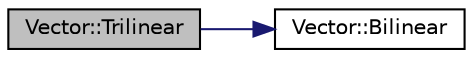 digraph "Vector::Trilinear"
{
 // LATEX_PDF_SIZE
  edge [fontname="Helvetica",fontsize="10",labelfontname="Helvetica",labelfontsize="10"];
  node [fontname="Helvetica",fontsize="10",shape=record];
  rankdir="LR";
  Node1 [label="Vector::Trilinear",height=0.2,width=0.4,color="black", fillcolor="grey75", style="filled", fontcolor="black",tooltip="Trilinear interpolation between eight vectors."];
  Node1 -> Node2 [color="midnightblue",fontsize="10",style="solid",fontname="Helvetica"];
  Node2 [label="Vector::Bilinear",height=0.2,width=0.4,color="black", fillcolor="white", style="filled",URL="$class_vector.html#ae872f05b26af1599053e41fb276984e2",tooltip="Bi-linear interpolation between four vectors."];
}

